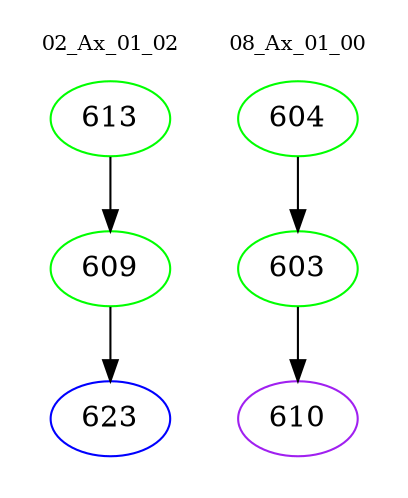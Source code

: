 digraph{
subgraph cluster_0 {
color = white
label = "02_Ax_01_02";
fontsize=10;
T0_613 [label="613", color="green"]
T0_613 -> T0_609 [color="black"]
T0_609 [label="609", color="green"]
T0_609 -> T0_623 [color="black"]
T0_623 [label="623", color="blue"]
}
subgraph cluster_1 {
color = white
label = "08_Ax_01_00";
fontsize=10;
T1_604 [label="604", color="green"]
T1_604 -> T1_603 [color="black"]
T1_603 [label="603", color="green"]
T1_603 -> T1_610 [color="black"]
T1_610 [label="610", color="purple"]
}
}
